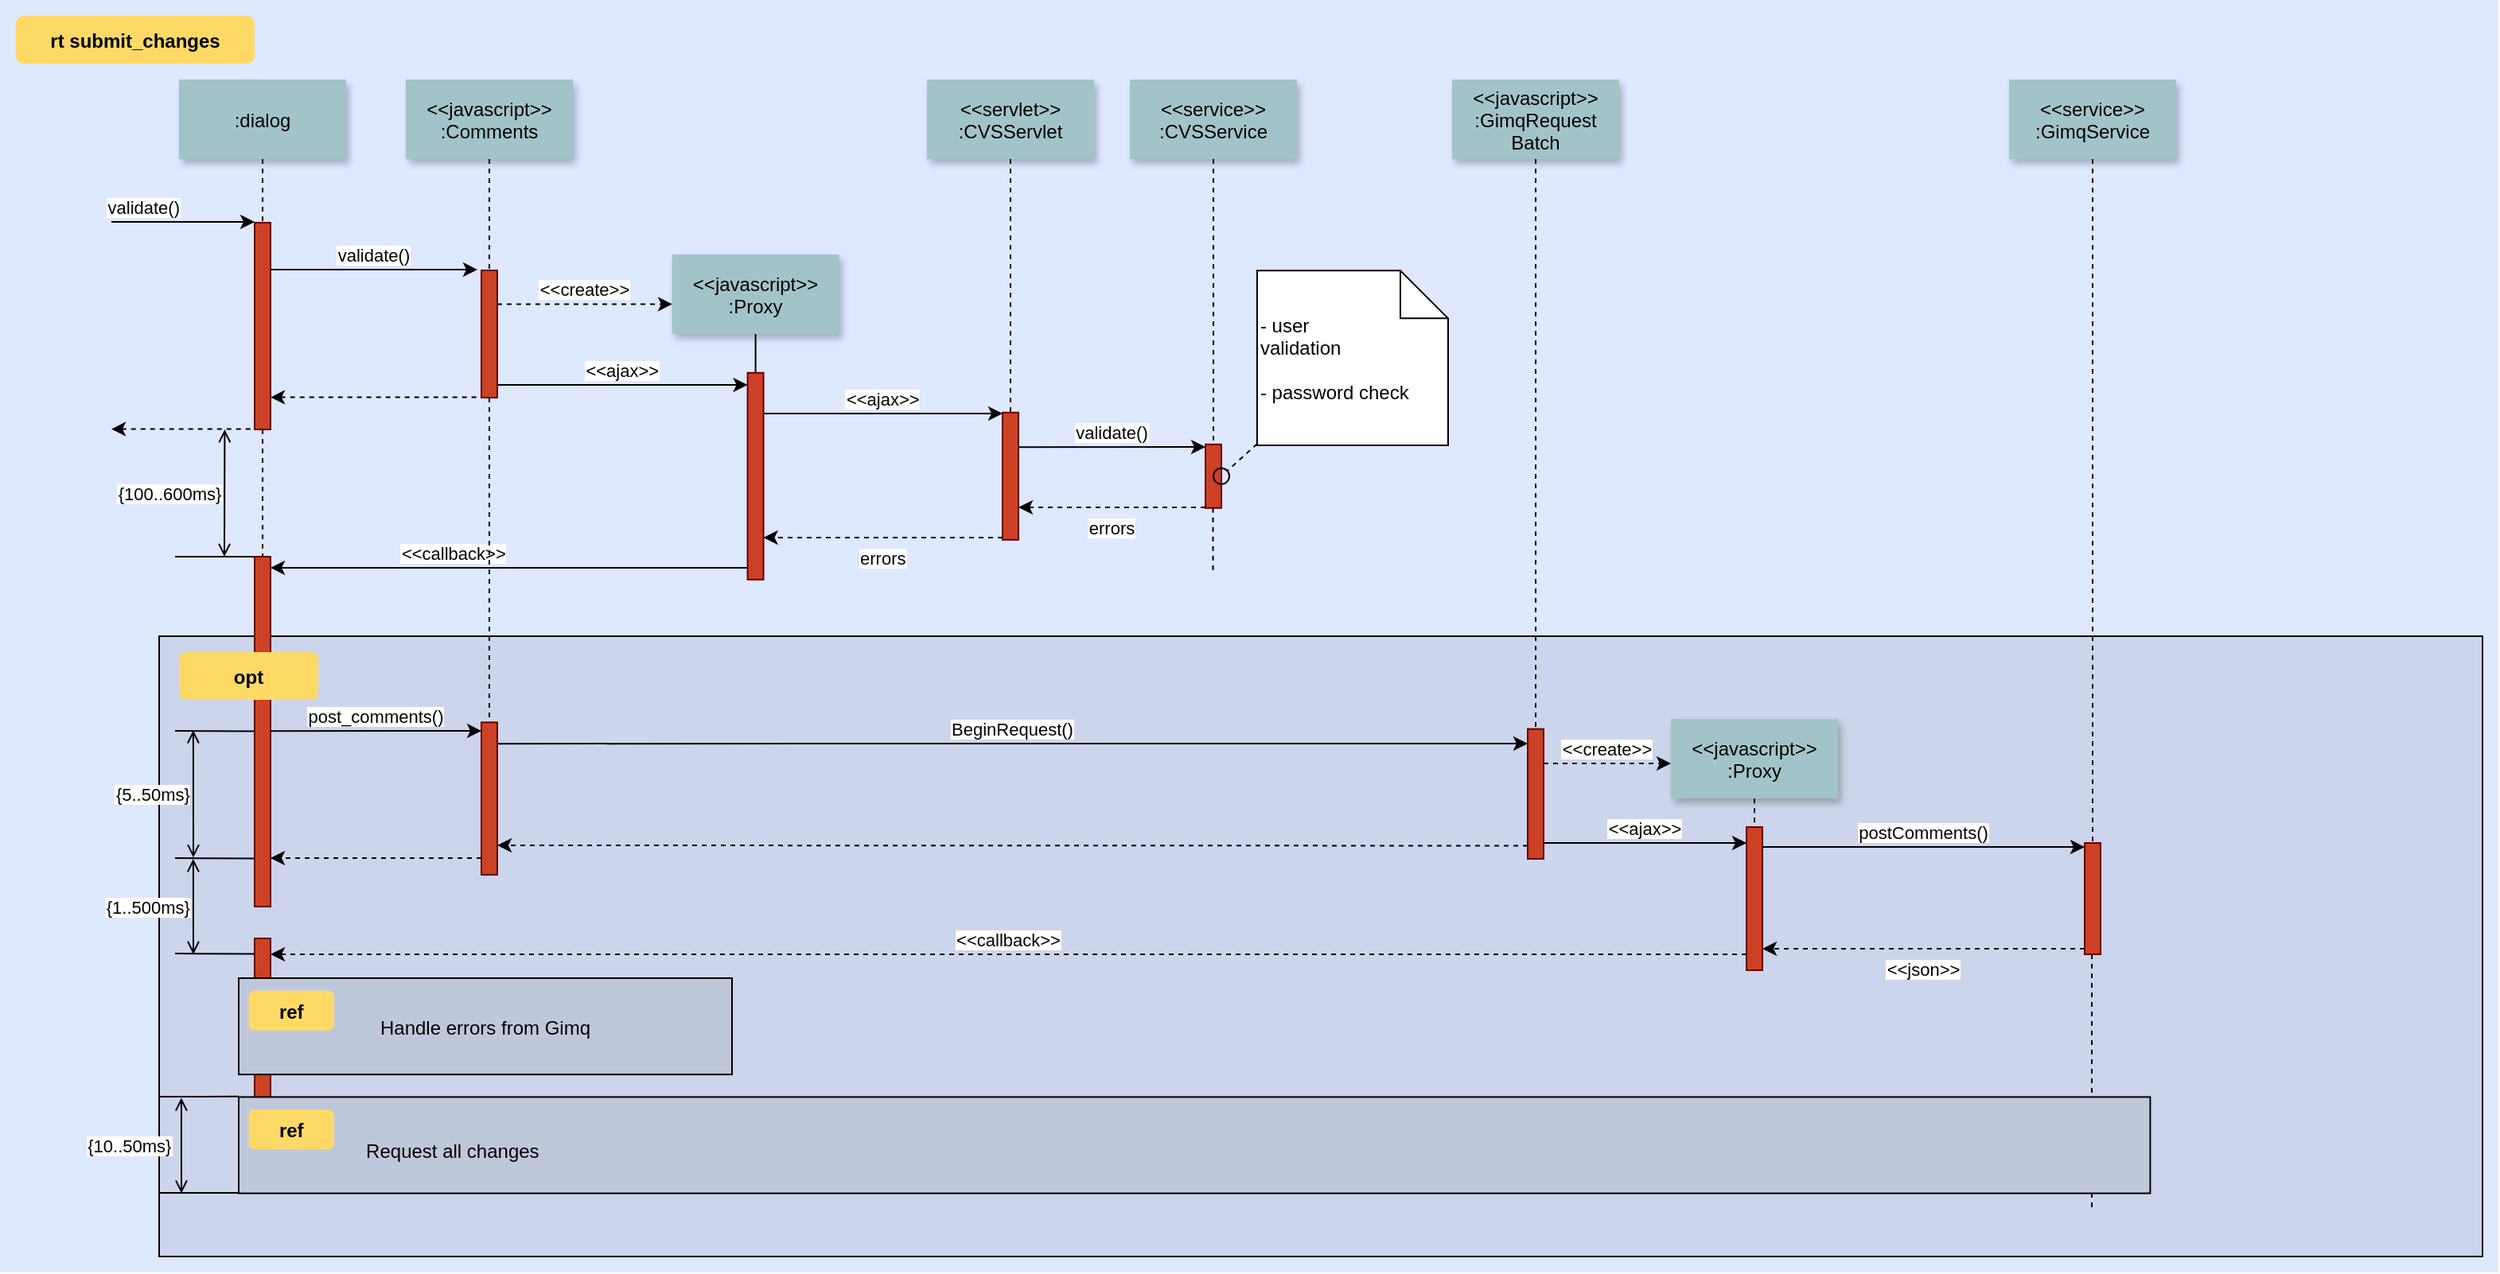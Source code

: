 <mxfile version="24.7.12">
  <diagram name="Page-1" id="9361dd3d-8414-5efd-6122-117bd74ce7a7">
    <mxGraphModel dx="1408" dy="748" grid="1" gridSize="10" guides="1" tooltips="1" connect="1" arrows="1" fold="1" page="0" pageScale="1.5" pageWidth="826" pageHeight="1169" background="none" math="0" shadow="0">
      <root>
        <mxCell id="0" />
        <mxCell id="1" parent="0" />
        <mxCell id="69" value="" style="fillColor=#DEE8FF;strokeColor=none" parent="1" vertex="1">
          <mxGeometry x="40" y="10" width="1570" height="800" as="geometry" />
        </mxCell>
        <mxCell id="20" value="" style="fillColor=#CCD5EB" parent="1" vertex="1">
          <mxGeometry x="140" y="410" width="1460" height="390" as="geometry" />
        </mxCell>
        <mxCell id="81" value="" style="edgeStyle=elbowEdgeStyle;elbow=horizontal;endArrow=none;dashed=1" parent="1" edge="1">
          <mxGeometry x="1460" y="437.894" width="100" height="100" as="geometry">
            <mxPoint x="1354.5" y="610" as="sourcePoint" />
            <mxPoint x="1354.5" y="770" as="targetPoint" />
          </mxGeometry>
        </mxCell>
        <mxCell id="2" value="" style="fillColor=#CC4125;strokeColor=#660000" parent="1" vertex="1">
          <mxGeometry x="200" y="150" width="10" height="130" as="geometry" />
        </mxCell>
        <mxCell id="3" value="validate()" style="edgeStyle=none;verticalLabelPosition=top;verticalAlign=bottom;labelPosition=left;align=right" parent="1" edge="1">
          <mxGeometry x="110" y="49.5" width="100" height="100" as="geometry">
            <mxPoint x="110" y="149.5" as="sourcePoint" />
            <mxPoint x="200" y="149.5" as="targetPoint" />
          </mxGeometry>
        </mxCell>
        <mxCell id="4" value=":dialog" style="shadow=1;fillColor=#A2C4C9;strokeColor=none" parent="1" vertex="1">
          <mxGeometry x="152.5" y="60" width="105" height="50" as="geometry" />
        </mxCell>
        <mxCell id="6" value="" style="fillColor=#CC4125;strokeColor=#660000" parent="1" vertex="1">
          <mxGeometry x="342.5" y="180" width="10" height="80" as="geometry" />
        </mxCell>
        <mxCell id="7" value="&lt;&lt;javascript&gt;&gt;&#xa;:Comments" style="shadow=1;fillColor=#A2C4C9;strokeColor=none" parent="1" vertex="1">
          <mxGeometry x="295" y="60" width="105" height="50" as="geometry" />
        </mxCell>
        <mxCell id="8" value="" style="edgeStyle=none;endArrow=none;dashed=1" parent="1" source="7" target="6" edge="1">
          <mxGeometry x="272.335" y="165" width="100" height="100" as="geometry">
            <mxPoint x="347.259" y="110" as="sourcePoint" />
            <mxPoint x="347.576" y="165" as="targetPoint" />
          </mxGeometry>
        </mxCell>
        <mxCell id="9" value="validate()" style="edgeStyle=none;verticalLabelPosition=top;verticalAlign=bottom" parent="1" edge="1">
          <mxGeometry x="220" y="92" width="100" height="100" as="geometry">
            <mxPoint x="210" y="179.5" as="sourcePoint" />
            <mxPoint x="340" y="179.5" as="targetPoint" />
          </mxGeometry>
        </mxCell>
        <mxCell id="11" value="" style="edgeStyle=none;verticalLabelPosition=top;verticalAlign=bottom;endArrow=none;startArrow=classic;dashed=1" parent="1" edge="1">
          <mxGeometry x="220" y="172.259" width="100" height="100" as="geometry">
            <mxPoint x="210" y="259.759" as="sourcePoint" />
            <mxPoint x="340" y="259.759" as="targetPoint" />
          </mxGeometry>
        </mxCell>
        <mxCell id="12" value="" style="edgeStyle=none;verticalLabelPosition=top;verticalAlign=bottom;labelPosition=left;align=right;endArrow=none;startArrow=classic;dashed=1" parent="1" edge="1">
          <mxGeometry x="110" y="179.759" width="100" height="100" as="geometry">
            <mxPoint x="110" y="279.759" as="sourcePoint" />
            <mxPoint x="200" y="279.759" as="targetPoint" />
          </mxGeometry>
        </mxCell>
        <mxCell id="13" value="&lt;&lt;create&gt;&gt;" style="edgeStyle=none;verticalLabelPosition=top;verticalAlign=bottom;dashed=1" parent="1" edge="1">
          <mxGeometry x="385.455" y="113.916" width="100" height="100" as="geometry">
            <mxPoint x="352.5" y="201.206" as="sourcePoint" />
            <mxPoint x="462.5" y="201.206" as="targetPoint" />
          </mxGeometry>
        </mxCell>
        <mxCell id="15" value="&lt;&lt;javascript&gt;&gt;&#xa;:Proxy" style="shadow=1;fillColor=#A2C4C9;strokeColor=none" parent="1" vertex="1">
          <mxGeometry x="462.284" y="170.0" width="105" height="50" as="geometry" />
        </mxCell>
        <mxCell id="16" value="" style="edgeStyle=none;endArrow=none" parent="1" source="15" target="17" edge="1">
          <mxGeometry x="437.043" y="270" width="100" height="100" as="geometry">
            <mxPoint x="514.543" y="220.0" as="sourcePoint" />
            <mxPoint x="514.543" y="240.0" as="targetPoint" />
          </mxGeometry>
        </mxCell>
        <mxCell id="17" value="" style="fillColor=#CC4125;strokeColor=#660000" parent="1" vertex="1">
          <mxGeometry x="509.784" y="244.394" width="10" height="130" as="geometry" />
        </mxCell>
        <mxCell id="19" value="&lt;&lt;ajax&gt;&gt;" style="edgeStyle=elbowEdgeStyle;elbow=vertical;verticalLabelPosition=top;verticalAlign=bottom" parent="1" source="6" target="17" edge="1">
          <mxGeometry x="350" y="290" width="100" height="100" as="geometry">
            <mxPoint x="350" y="390" as="sourcePoint" />
            <mxPoint x="450" y="290" as="targetPoint" />
          </mxGeometry>
        </mxCell>
        <mxCell id="21" value="" style="fillColor=#CC4125;strokeColor=#660000" parent="1" vertex="1">
          <mxGeometry x="670" y="269.394" width="10" height="80" as="geometry" />
        </mxCell>
        <mxCell id="22" value="&lt;&lt;servlet&gt;&gt;&#xa;:CVSServlet" style="shadow=1;fillColor=#A2C4C9;strokeColor=none" parent="1" vertex="1">
          <mxGeometry x="622.5" y="60" width="105" height="50" as="geometry" />
        </mxCell>
        <mxCell id="23" value="" style="edgeStyle=none;endArrow=none;dashed=1" parent="1" source="22" target="21" edge="1">
          <mxGeometry x="614.488" y="175.0" width="100" height="100" as="geometry">
            <mxPoint x="674.653" y="110" as="sourcePoint" />
            <mxPoint x="674.653" y="260" as="targetPoint" />
          </mxGeometry>
        </mxCell>
        <mxCell id="24" value="&lt;&lt;service&gt;&gt;&#xa;:CVSService" style="shadow=1;fillColor=#A2C4C9;strokeColor=none" parent="1" vertex="1">
          <mxGeometry x="750" y="60" width="105" height="50" as="geometry" />
        </mxCell>
        <mxCell id="25" value="" style="edgeStyle=none;endArrow=none;dashed=1" parent="1" source="24" target="26" edge="1">
          <mxGeometry x="727.335" y="165" width="100" height="100" as="geometry">
            <mxPoint x="802.259" y="110" as="sourcePoint" />
            <mxPoint x="802.576" y="165" as="targetPoint" />
          </mxGeometry>
        </mxCell>
        <mxCell id="26" value="" style="fillColor=#CC4125;strokeColor=#660000" parent="1" vertex="1">
          <mxGeometry x="797.5" y="289.394" width="10" height="40" as="geometry" />
        </mxCell>
        <mxCell id="27" value="&lt;&lt;ajax&gt;&gt;" style="edgeStyle=elbowEdgeStyle;elbow=vertical;verticalLabelPosition=top;verticalAlign=bottom" parent="1" source="17" target="21" edge="1">
          <mxGeometry x="540" y="270" width="100" height="100" as="geometry">
            <mxPoint x="540" y="370" as="sourcePoint" />
            <mxPoint x="640" y="270" as="targetPoint" />
            <Array as="points">
              <mxPoint x="590" y="270" />
            </Array>
          </mxGeometry>
        </mxCell>
        <mxCell id="28" value="errors" style="edgeStyle=elbowEdgeStyle;elbow=vertical;dashed=1;verticalLabelPosition=bottom;verticalAlign=top" parent="1" source="21" target="17" edge="1">
          <mxGeometry x="550" y="280" width="100" height="100" as="geometry">
            <mxPoint x="529.784" y="280" as="sourcePoint" />
            <mxPoint x="680" y="280" as="targetPoint" />
            <Array as="points">
              <mxPoint x="593" y="348" />
            </Array>
          </mxGeometry>
        </mxCell>
        <mxCell id="30" value="&lt;&lt;javascript&gt;&gt;&#xa;:GimqRequest&#xa;Batch" style="shadow=1;fillColor=#A2C4C9;strokeColor=none" parent="1" vertex="1">
          <mxGeometry x="952.5" y="60" width="105" height="50" as="geometry" />
        </mxCell>
        <mxCell id="33" value="" style="edgeStyle=elbowEdgeStyle;elbow=horizontal;endArrow=none;dashed=1" parent="1" source="4" target="2" edge="1">
          <mxGeometry x="230.0" y="310" width="100" height="100" as="geometry">
            <mxPoint x="230.0" y="410" as="sourcePoint" />
            <mxPoint x="330" y="310" as="targetPoint" />
          </mxGeometry>
        </mxCell>
        <mxCell id="34" value="validate()" style="edgeStyle=elbowEdgeStyle;elbow=vertical;verticalLabelPosition=top;verticalAlign=bottom" parent="1" edge="1">
          <mxGeometry x="550" y="261.736" width="100" height="100" as="geometry">
            <mxPoint x="680" y="291.13" as="sourcePoint" />
            <mxPoint x="797.5" y="291.13" as="targetPoint" />
            <Array as="points" />
          </mxGeometry>
        </mxCell>
        <mxCell id="35" value="errors" style="edgeStyle=elbowEdgeStyle;elbow=vertical;dashed=1;verticalLabelPosition=bottom;verticalAlign=top" parent="1" edge="1">
          <mxGeometry x="560" y="309.653" width="100" height="100" as="geometry">
            <mxPoint x="797.5" y="329.047" as="sourcePoint" />
            <mxPoint x="680" y="329.047" as="targetPoint" />
            <Array as="points" />
          </mxGeometry>
        </mxCell>
        <mxCell id="38" value="" style="edgeStyle=elbowEdgeStyle;elbow=horizontal;endArrow=none;dashed=1" parent="1" edge="1">
          <mxGeometry x="932.259" y="240" width="100" height="100" as="geometry">
            <mxPoint x="802.259" y="329.394" as="sourcePoint" />
            <mxPoint x="802.259" y="370" as="targetPoint" />
            <Array as="points">
              <mxPoint x="802.259" y="350" />
            </Array>
          </mxGeometry>
        </mxCell>
        <mxCell id="39" value="" style="ellipse;fillColor=none" parent="1" vertex="1">
          <mxGeometry x="802.5" y="304.394" width="10.0" height="10" as="geometry" />
        </mxCell>
        <mxCell id="40" value=" - user&#xa; validation&#xa;&#xa; - password check" style="shape=note;align=left" parent="1" vertex="1">
          <mxGeometry x="829.973" y="180.174" width="120.027" height="109.826" as="geometry" />
        </mxCell>
        <mxCell id="41" value="" style="edgeStyle=none;endArrow=none;dashed=1" parent="1" source="40" target="39" edge="1">
          <mxGeometry x="1030" y="180" width="100" height="100" as="geometry">
            <mxPoint x="1030" y="280" as="sourcePoint" />
            <mxPoint x="1130" y="180" as="targetPoint" />
          </mxGeometry>
        </mxCell>
        <mxCell id="42" value="" style="fillColor=#CC4125;strokeColor=#660000" parent="1" vertex="1">
          <mxGeometry x="200" y="360" width="10" height="220" as="geometry" />
        </mxCell>
        <mxCell id="43" value="             &lt;&lt;callback&gt;&gt;                                " style="edgeStyle=elbowEdgeStyle;elbow=vertical;dashed=0;verticalLabelPosition=top;verticalAlign=bottom;align=right" parent="1" source="17" target="42" edge="1">
          <mxGeometry x="190" y="329.759" width="100" height="100" as="geometry">
            <mxPoint x="500" y="310" as="sourcePoint" />
            <mxPoint x="220" y="370" as="targetPoint" />
            <Array as="points" />
          </mxGeometry>
        </mxCell>
        <mxCell id="44" value="" style="edgeStyle=none;dashed=1;endArrow=none" parent="1" source="2" target="42" edge="1">
          <mxGeometry x="50" y="300" width="100" height="100" as="geometry">
            <mxPoint x="50" y="400" as="sourcePoint" />
            <mxPoint x="150" y="300" as="targetPoint" />
          </mxGeometry>
        </mxCell>
        <mxCell id="46" value="" style="edgeStyle=elbowEdgeStyle;elbow=vertical;endArrow=none" parent="1" source="42" edge="1">
          <mxGeometry x="60" y="310" width="100" height="100" as="geometry">
            <mxPoint x="60" y="410" as="sourcePoint" />
            <mxPoint x="150" y="360" as="targetPoint" />
          </mxGeometry>
        </mxCell>
        <mxCell id="47" value="{100..600ms}" style="edgeStyle=elbowEdgeStyle;elbow=horizontal;startArrow=open;endArrow=open;labelPosition=left;align=right" parent="1" edge="1">
          <mxGeometry x="61.206" y="290" width="100" height="100" as="geometry">
            <mxPoint x="181.206" y="280" as="sourcePoint" />
            <mxPoint x="181.206" y="360" as="targetPoint" />
          </mxGeometry>
        </mxCell>
        <mxCell id="48" value="" style="fillColor=#CC4125;strokeColor=#660000" parent="1" vertex="1">
          <mxGeometry x="342.5" y="464.167" width="10" height="95.833" as="geometry" />
        </mxCell>
        <mxCell id="49" value="" style="fillColor=#CC4125;strokeColor=#660000" parent="1" vertex="1">
          <mxGeometry x="1000" y="468.333" width="10" height="81.667" as="geometry" />
        </mxCell>
        <mxCell id="50" value="" style="edgeStyle=none;endArrow=none;dashed=1" parent="1" source="30" target="49" edge="1">
          <mxGeometry x="956.571" y="205" width="100" height="100" as="geometry">
            <mxPoint x="1031.736" y="150" as="sourcePoint" />
            <mxPoint x="1031.736" y="329.394" as="targetPoint" />
          </mxGeometry>
        </mxCell>
        <mxCell id="51" value="post_comments()" style="edgeStyle=elbowEdgeStyle;elbow=vertical;verticalLabelPosition=top;verticalAlign=bottom" parent="1" edge="1">
          <mxGeometry x="212.5" y="469.583" width="100" height="100" as="geometry">
            <mxPoint x="210" y="469.583" as="sourcePoint" />
            <mxPoint x="342.5" y="469.583" as="targetPoint" />
            <Array as="points" />
          </mxGeometry>
        </mxCell>
        <mxCell id="52" value="" style="edgeStyle=none;endArrow=none;dashed=1" parent="1" source="6" target="48" edge="1">
          <mxGeometry x="376.571" y="339.697" width="100" height="100" as="geometry">
            <mxPoint x="451.736" y="284.697" as="sourcePoint" />
            <mxPoint x="451.736" y="464.091" as="targetPoint" />
          </mxGeometry>
        </mxCell>
        <mxCell id="53" value="BeginRequest()" style="edgeStyle=elbowEdgeStyle;elbow=vertical;verticalLabelPosition=top;verticalAlign=bottom" parent="1" edge="1">
          <mxGeometry x="530" y="436.806" width="100" height="100" as="geometry">
            <mxPoint x="352.5" y="477.569" as="sourcePoint" />
            <mxPoint x="1000" y="477.569" as="targetPoint" />
            <Array as="points" />
          </mxGeometry>
        </mxCell>
        <mxCell id="54" value="" style="edgeStyle=elbowEdgeStyle;elbow=vertical;dashed=1;verticalLabelPosition=bottom;verticalAlign=top" parent="1" edge="1">
          <mxGeometry x="530" y="549.078" width="100" height="100" as="geometry">
            <mxPoint x="1000" y="541.736" as="sourcePoint" />
            <mxPoint x="352.5" y="541.736" as="targetPoint" />
            <Array as="points" />
          </mxGeometry>
        </mxCell>
        <mxCell id="55" value="&lt;&lt;javascript&gt;&gt;&#xa;:Proxy" style="shadow=1;fillColor=#A2C4C9;strokeColor=none" parent="1" vertex="1">
          <mxGeometry x="1090" y="462.083" width="105" height="50" as="geometry" />
        </mxCell>
        <mxCell id="56" value="" style="edgeStyle=none;endArrow=none;dashed=1" parent="1" source="55" target="57" edge="1">
          <mxGeometry x="1204.071" y="380.087" width="100" height="100" as="geometry">
            <mxPoint x="1279.236" y="325.087" as="sourcePoint" />
            <mxPoint x="1350" y="445.087" as="targetPoint" />
          </mxGeometry>
        </mxCell>
        <mxCell id="57" value="" style="fillColor=#CC4125;strokeColor=#660000" parent="1" vertex="1">
          <mxGeometry x="1137.5" y="530" width="10" height="90" as="geometry" />
        </mxCell>
        <mxCell id="58" value="" style="fillColor=#CC4125;strokeColor=#660000" parent="1" vertex="1">
          <mxGeometry x="1350" y="540" width="10" height="70" as="geometry" />
        </mxCell>
        <mxCell id="60" value="&lt;&lt;create&gt;&gt;" style="edgeStyle=elbowEdgeStyle;elbow=vertical;verticalLabelPosition=top;verticalAlign=bottom;dashed=1" parent="1" source="49" target="55" edge="1">
          <mxGeometry x="901.25" y="322.5" width="100" height="100" as="geometry">
            <mxPoint x="1031.25" y="351.894" as="sourcePoint" />
            <mxPoint x="1148.75" y="351.894" as="targetPoint" />
            <Array as="points" />
          </mxGeometry>
        </mxCell>
        <mxCell id="61" value="&lt;&lt;ajax&gt;&gt;" style="edgeStyle=elbowEdgeStyle;elbow=vertical;verticalLabelPosition=top;verticalAlign=bottom" parent="1" source="49" target="57" edge="1">
          <mxGeometry x="1065" y="359.5" width="100" height="100" as="geometry">
            <mxPoint x="1044.784" y="359.5" as="sourcePoint" />
            <mxPoint x="1195" y="359.5" as="targetPoint" />
            <Array as="points" />
          </mxGeometry>
        </mxCell>
        <mxCell id="62" value="postComments()" style="edgeStyle=elbowEdgeStyle;elbow=vertical;verticalLabelPosition=top;verticalAlign=bottom" parent="1" edge="1">
          <mxGeometry x="1225" y="309.5" width="100" height="100" as="geometry">
            <mxPoint x="1147.5" y="542.5" as="sourcePoint" />
            <mxPoint x="1350" y="542.5" as="targetPoint" />
            <Array as="points" />
          </mxGeometry>
        </mxCell>
        <mxCell id="63" value="&lt;&lt;json&gt;&gt;" style="edgeStyle=elbowEdgeStyle;elbow=vertical;dashed=1;verticalLabelPosition=bottom;verticalAlign=top" parent="1" edge="1">
          <mxGeometry x="1075" y="396" width="100" height="100" as="geometry">
            <mxPoint x="1350" y="606.5" as="sourcePoint" />
            <mxPoint x="1147.5" y="606.5" as="targetPoint" />
            <Array as="points" />
          </mxGeometry>
        </mxCell>
        <mxCell id="64" value="&lt;&lt;service&gt;&gt;&#xa;:GimqService" style="shadow=1;fillColor=#A2C4C9;strokeColor=none" parent="1" vertex="1">
          <mxGeometry x="1302.5" y="60" width="105" height="50" as="geometry" />
        </mxCell>
        <mxCell id="65" value="" style="edgeStyle=none;endArrow=none;dashed=1" parent="1" source="64" target="58" edge="1">
          <mxGeometry x="1174.071" y="210" width="100" height="100" as="geometry">
            <mxPoint x="1222.5" y="115" as="sourcePoint" />
            <mxPoint x="1222.5" y="445" as="targetPoint" />
          </mxGeometry>
        </mxCell>
        <mxCell id="66" value="" style="fillColor=#CC4125;strokeColor=#660000" parent="1" vertex="1">
          <mxGeometry x="200" y="600" width="10" height="130" as="geometry" />
        </mxCell>
        <mxCell id="67" value="" style="edgeStyle=elbowEdgeStyle;elbow=vertical;dashed=1;verticalLabelPosition=bottom;verticalAlign=top" parent="1" edge="1">
          <mxGeometry x="507.5" y="664.342" width="100" height="100" as="geometry">
            <mxPoint x="342.5" y="549.5" as="sourcePoint" />
            <mxPoint x="210" y="549.5" as="targetPoint" />
            <Array as="points" />
          </mxGeometry>
        </mxCell>
        <mxCell id="68" value="&lt;&lt;callback&gt;&gt;" style="edgeStyle=elbowEdgeStyle;elbow=vertical;dashed=1;verticalLabelPosition=bottom;verticalAlign=bottom" parent="1" source="57" target="66" edge="1">
          <mxGeometry x="540" y="559.078" width="100" height="100" as="geometry">
            <mxPoint x="1010" y="551.736" as="sourcePoint" />
            <mxPoint x="362.5" y="551.736" as="targetPoint" />
            <Array as="points" />
          </mxGeometry>
        </mxCell>
        <mxCell id="71" value="rt submit_changes" style="rounded=1;fontStyle=1;fillColor=#FFD966;strokeColor=none" parent="1" vertex="1">
          <mxGeometry x="50" y="20" width="150" height="30" as="geometry" />
        </mxCell>
        <mxCell id="72" value="opt" style="rounded=1;fontStyle=1;fillColor=#FFD966;strokeColor=none" parent="1" vertex="1">
          <mxGeometry x="152.5" y="420" width="87.5" height="30" as="geometry" />
        </mxCell>
        <mxCell id="74" value="Handle errors from Gimq" style="fillColor=#BFC8DB" parent="1" vertex="1">
          <mxGeometry x="190" y="625" width="310" height="60.556" as="geometry" />
        </mxCell>
        <mxCell id="75" value="ref" style="rounded=1;fontStyle=1;fillColor=#FFD966;strokeColor=none" parent="1" vertex="1">
          <mxGeometry x="196.25" y="632.894" width="53.75" height="25" as="geometry" />
        </mxCell>
        <mxCell id="76" value="" style="align=left;fillColor=#BFC8DB" parent="1" vertex="1">
          <mxGeometry x="190.0" y="699.722" width="1201.194" height="60.556" as="geometry" />
        </mxCell>
        <mxCell id="77" value="ref" style="rounded=1;fontStyle=1;fillColor=#FFD966;strokeColor=none" parent="1" vertex="1">
          <mxGeometry x="196.25" y="707.616" width="53.75" height="25" as="geometry" />
        </mxCell>
        <mxCell id="78" value="Request all changes" style="text;align=left" parent="1" vertex="1">
          <mxGeometry x="268.056" y="720.116" width="351.806" height="26" as="geometry" />
        </mxCell>
        <mxCell id="82" value="" style="edgeStyle=elbowEdgeStyle;elbow=vertical;endArrow=none" parent="1" edge="1">
          <mxGeometry x="60.0" y="419.711" width="100" height="100" as="geometry">
            <mxPoint x="200" y="469.711" as="sourcePoint" />
            <mxPoint x="150.0" y="469.711" as="targetPoint" />
          </mxGeometry>
        </mxCell>
        <mxCell id="83" value="" style="edgeStyle=elbowEdgeStyle;elbow=vertical;endArrow=none" parent="1" edge="1">
          <mxGeometry x="60" y="499.711" width="100" height="100" as="geometry">
            <mxPoint x="200.0" y="549.711" as="sourcePoint" />
            <mxPoint x="150" y="549.711" as="targetPoint" />
          </mxGeometry>
        </mxCell>
        <mxCell id="84" value="" style="edgeStyle=elbowEdgeStyle;elbow=vertical;endArrow=none" parent="1" edge="1">
          <mxGeometry x="60.0" y="559.711" width="100" height="100" as="geometry">
            <mxPoint x="200" y="609.711" as="sourcePoint" />
            <mxPoint x="150.0" y="609.711" as="targetPoint" />
          </mxGeometry>
        </mxCell>
        <mxCell id="85" value="" style="edgeStyle=elbowEdgeStyle;elbow=vertical;endArrow=none" parent="1" edge="1">
          <mxGeometry x="50.0" y="649.433" width="100" height="100" as="geometry">
            <mxPoint x="190.0" y="699.433" as="sourcePoint" />
            <mxPoint x="140" y="699.433" as="targetPoint" />
          </mxGeometry>
        </mxCell>
        <mxCell id="86" value="" style="edgeStyle=elbowEdgeStyle;elbow=vertical;endArrow=none" parent="1" edge="1">
          <mxGeometry x="50.0" y="709.988" width="100" height="100" as="geometry">
            <mxPoint x="190.0" y="759.988" as="sourcePoint" />
            <mxPoint x="140.0" y="759.988" as="targetPoint" />
          </mxGeometry>
        </mxCell>
        <mxCell id="87" value="{5..50ms}" style="edgeStyle=elbowEdgeStyle;elbow=horizontal;startArrow=open;endArrow=open;labelPosition=left;align=right" parent="1" edge="1">
          <mxGeometry x="41.447" y="479.167" width="100" height="100" as="geometry">
            <mxPoint x="161.447" y="469.167" as="sourcePoint" />
            <mxPoint x="161.447" y="549.167" as="targetPoint" />
          </mxGeometry>
        </mxCell>
        <mxCell id="88" value="{1..500ms}" style="edgeStyle=elbowEdgeStyle;elbow=horizontal;startArrow=open;endArrow=open;labelPosition=left;align=right" parent="1" edge="1">
          <mxGeometry x="42.894" y="560" width="100" height="100" as="geometry">
            <mxPoint x="161.447" y="550" as="sourcePoint" />
            <mxPoint x="161.447" y="610" as="targetPoint" />
          </mxGeometry>
        </mxCell>
        <mxCell id="89" value="{10..50ms}" style="edgeStyle=elbowEdgeStyle;elbow=horizontal;startArrow=open;endArrow=open;labelPosition=left;align=right" parent="1" edge="1">
          <mxGeometry width="100" height="100" as="geometry">
            <mxPoint x="153.947" y="700.278" as="sourcePoint" />
            <mxPoint x="153.947" y="760.278" as="targetPoint" />
            <mxPoint x="-4.236" y="-0.278" as="offset" />
          </mxGeometry>
        </mxCell>
      </root>
    </mxGraphModel>
  </diagram>
</mxfile>
